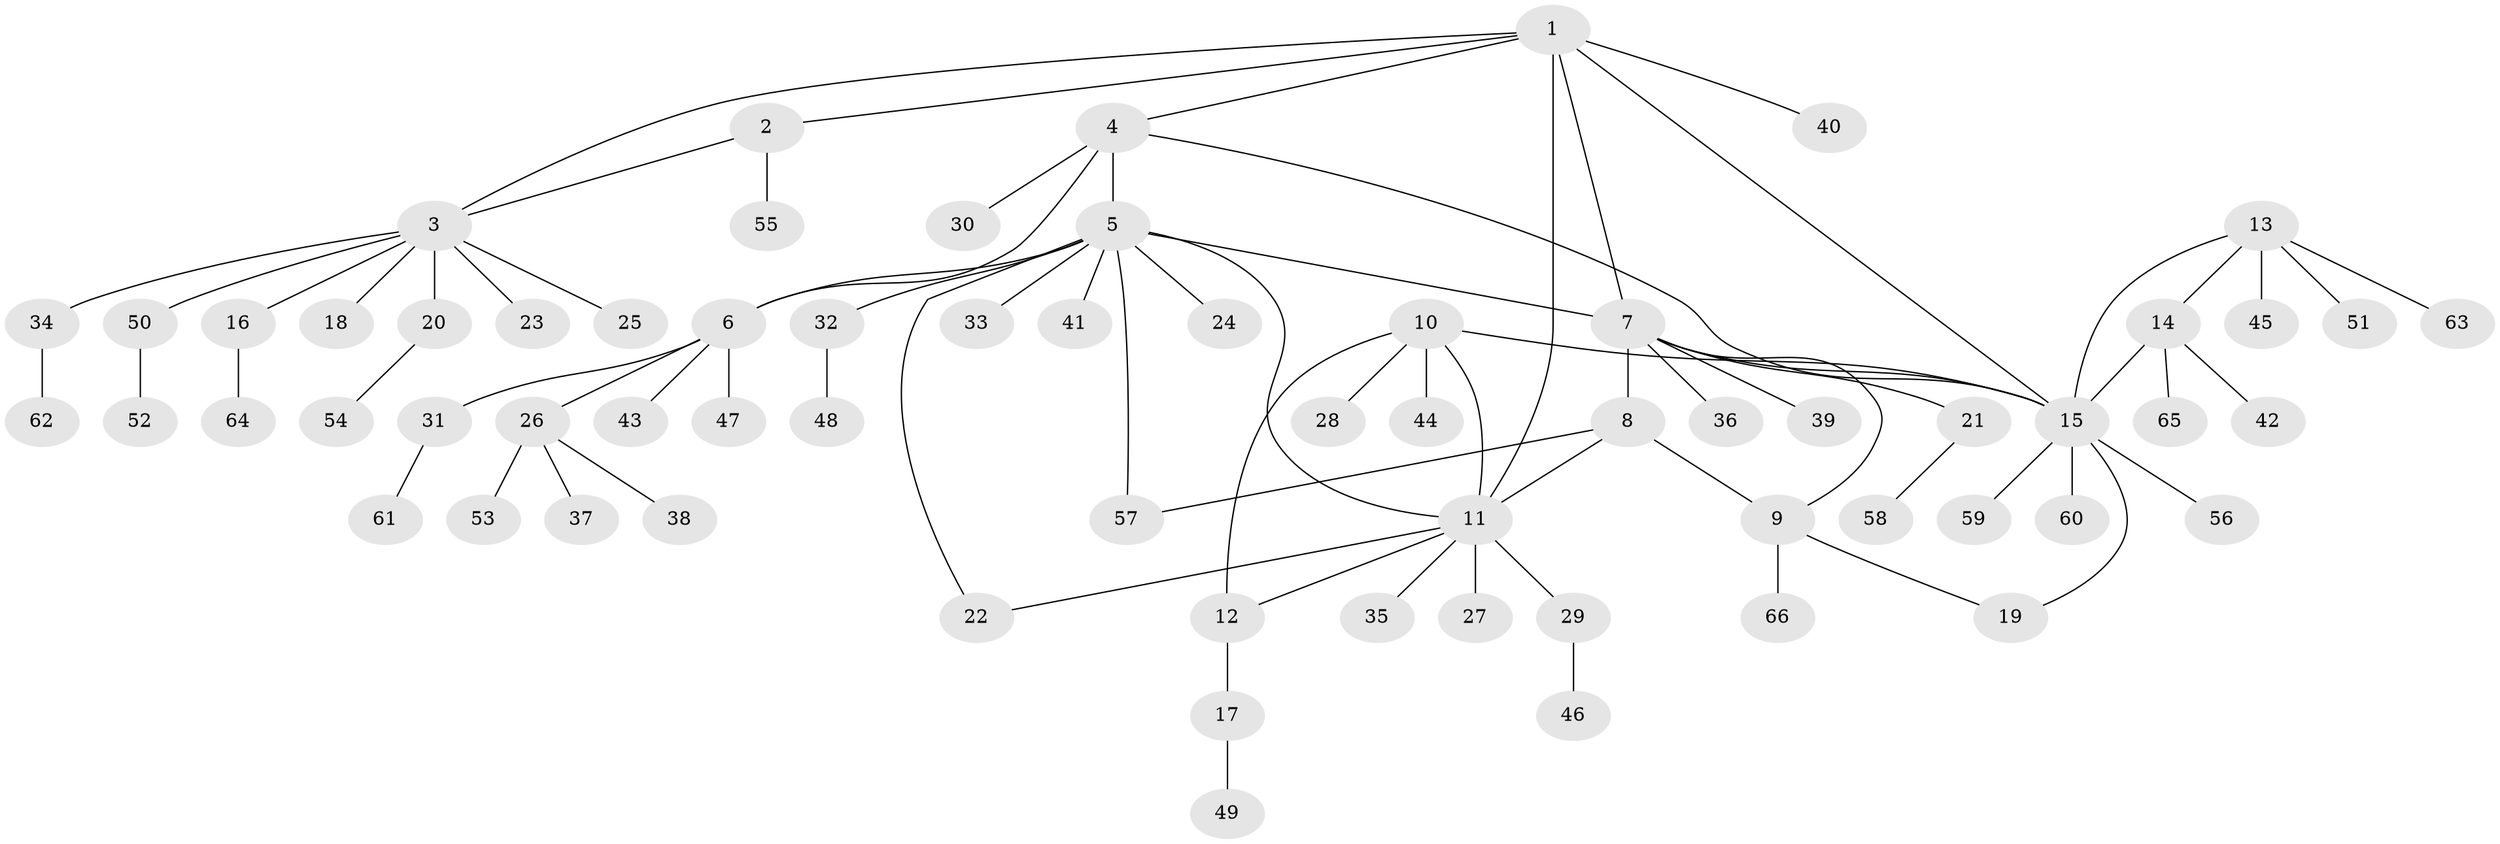 // Generated by graph-tools (version 1.1) at 2025/26/03/09/25 03:26:48]
// undirected, 66 vertices, 79 edges
graph export_dot {
graph [start="1"]
  node [color=gray90,style=filled];
  1;
  2;
  3;
  4;
  5;
  6;
  7;
  8;
  9;
  10;
  11;
  12;
  13;
  14;
  15;
  16;
  17;
  18;
  19;
  20;
  21;
  22;
  23;
  24;
  25;
  26;
  27;
  28;
  29;
  30;
  31;
  32;
  33;
  34;
  35;
  36;
  37;
  38;
  39;
  40;
  41;
  42;
  43;
  44;
  45;
  46;
  47;
  48;
  49;
  50;
  51;
  52;
  53;
  54;
  55;
  56;
  57;
  58;
  59;
  60;
  61;
  62;
  63;
  64;
  65;
  66;
  1 -- 2;
  1 -- 3;
  1 -- 4;
  1 -- 7;
  1 -- 11;
  1 -- 15;
  1 -- 40;
  2 -- 3;
  2 -- 55;
  3 -- 16;
  3 -- 18;
  3 -- 20;
  3 -- 23;
  3 -- 25;
  3 -- 34;
  3 -- 50;
  4 -- 5;
  4 -- 6;
  4 -- 15;
  4 -- 30;
  5 -- 6;
  5 -- 7;
  5 -- 11;
  5 -- 22;
  5 -- 24;
  5 -- 32;
  5 -- 33;
  5 -- 41;
  5 -- 57;
  6 -- 26;
  6 -- 31;
  6 -- 43;
  6 -- 47;
  7 -- 8;
  7 -- 9;
  7 -- 15;
  7 -- 21;
  7 -- 36;
  7 -- 39;
  8 -- 9;
  8 -- 11;
  8 -- 57;
  9 -- 19;
  9 -- 66;
  10 -- 11;
  10 -- 12;
  10 -- 15;
  10 -- 28;
  10 -- 44;
  11 -- 12;
  11 -- 22;
  11 -- 27;
  11 -- 29;
  11 -- 35;
  12 -- 17;
  13 -- 14;
  13 -- 15;
  13 -- 45;
  13 -- 51;
  13 -- 63;
  14 -- 15;
  14 -- 42;
  14 -- 65;
  15 -- 19;
  15 -- 56;
  15 -- 59;
  15 -- 60;
  16 -- 64;
  17 -- 49;
  20 -- 54;
  21 -- 58;
  26 -- 37;
  26 -- 38;
  26 -- 53;
  29 -- 46;
  31 -- 61;
  32 -- 48;
  34 -- 62;
  50 -- 52;
}
